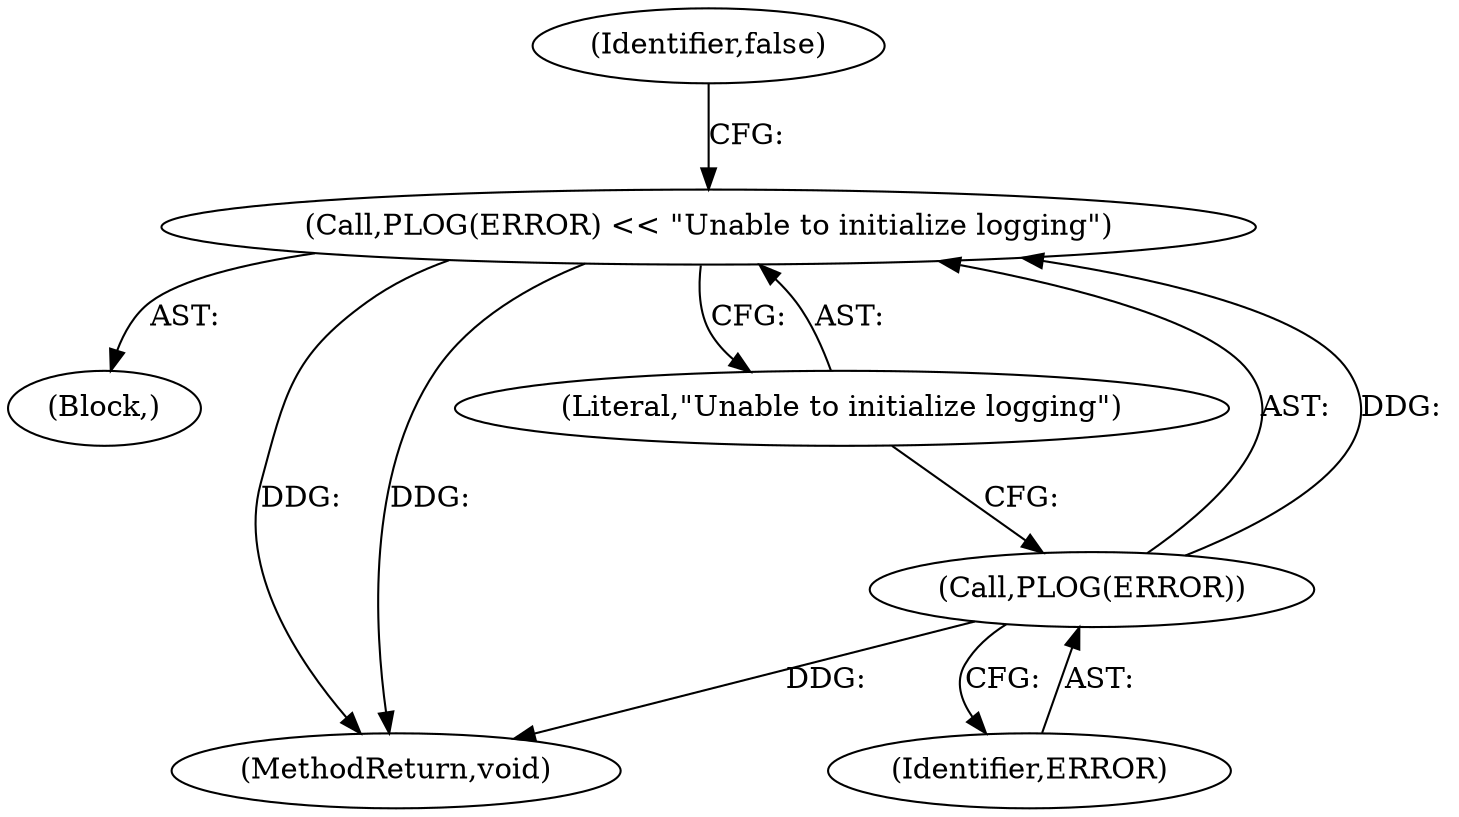 digraph "1_Chrome_4ab22cfc619ee8ff17a8c50e289ec3b30731ceba_9@del" {
"1000121" [label="(Call,PLOG(ERROR) << \"Unable to initialize logging\")"];
"1000122" [label="(Call,PLOG(ERROR))"];
"1000120" [label="(Block,)"];
"1000126" [label="(Identifier,false)"];
"1000123" [label="(Identifier,ERROR)"];
"1000122" [label="(Call,PLOG(ERROR))"];
"1000121" [label="(Call,PLOG(ERROR) << \"Unable to initialize logging\")"];
"1000159" [label="(MethodReturn,void)"];
"1000124" [label="(Literal,\"Unable to initialize logging\")"];
"1000121" -> "1000120"  [label="AST: "];
"1000121" -> "1000124"  [label="CFG: "];
"1000122" -> "1000121"  [label="AST: "];
"1000124" -> "1000121"  [label="AST: "];
"1000126" -> "1000121"  [label="CFG: "];
"1000121" -> "1000159"  [label="DDG: "];
"1000121" -> "1000159"  [label="DDG: "];
"1000122" -> "1000121"  [label="DDG: "];
"1000122" -> "1000123"  [label="CFG: "];
"1000123" -> "1000122"  [label="AST: "];
"1000124" -> "1000122"  [label="CFG: "];
"1000122" -> "1000159"  [label="DDG: "];
}
